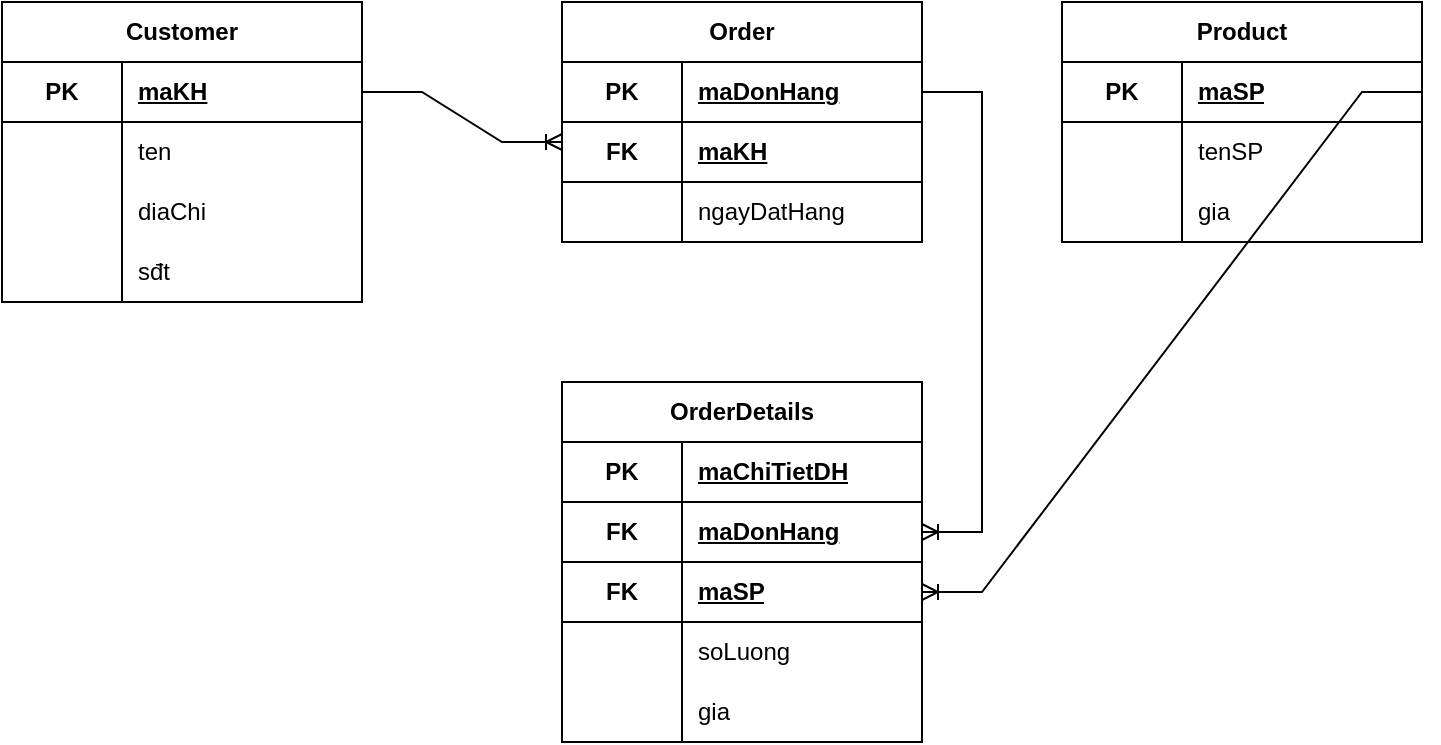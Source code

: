 <mxfile version="24.7.12">
  <diagram name="Trang-1" id="bHBpe2M_YSl1DFN6Xa8I">
    <mxGraphModel dx="197" dy="442" grid="1" gridSize="10" guides="1" tooltips="1" connect="1" arrows="1" fold="1" page="1" pageScale="1" pageWidth="827" pageHeight="1169" math="0" shadow="0">
      <root>
        <mxCell id="0" />
        <mxCell id="1" parent="0" />
        <mxCell id="QZ0iZuBzjurmkB56Ezrj-1" value="&lt;b&gt;Customer&lt;/b&gt;" style="shape=table;startSize=30;container=1;collapsible=1;childLayout=tableLayout;fixedRows=1;rowLines=0;fontStyle=0;align=center;resizeLast=1;html=1;whiteSpace=wrap;" parent="1" vertex="1">
          <mxGeometry x="60" y="80" width="180" height="150" as="geometry" />
        </mxCell>
        <mxCell id="QZ0iZuBzjurmkB56Ezrj-2" value="" style="shape=tableRow;horizontal=0;startSize=0;swimlaneHead=0;swimlaneBody=0;fillColor=none;collapsible=0;dropTarget=0;points=[[0,0.5],[1,0.5]];portConstraint=eastwest;top=0;left=0;right=0;bottom=0;html=1;" parent="QZ0iZuBzjurmkB56Ezrj-1" vertex="1">
          <mxGeometry y="30" width="180" height="30" as="geometry" />
        </mxCell>
        <mxCell id="QZ0iZuBzjurmkB56Ezrj-3" value="PK" style="shape=partialRectangle;connectable=0;fillColor=none;top=0;left=0;bottom=1;right=0;fontStyle=1;overflow=hidden;html=1;whiteSpace=wrap;" parent="QZ0iZuBzjurmkB56Ezrj-2" vertex="1">
          <mxGeometry width="60" height="30" as="geometry">
            <mxRectangle width="60" height="30" as="alternateBounds" />
          </mxGeometry>
        </mxCell>
        <mxCell id="QZ0iZuBzjurmkB56Ezrj-4" value="maKH" style="shape=partialRectangle;connectable=0;fillColor=none;top=0;left=0;bottom=1;right=0;align=left;spacingLeft=6;fontStyle=5;overflow=hidden;html=1;whiteSpace=wrap;" parent="QZ0iZuBzjurmkB56Ezrj-2" vertex="1">
          <mxGeometry x="60" width="120" height="30" as="geometry">
            <mxRectangle width="120" height="30" as="alternateBounds" />
          </mxGeometry>
        </mxCell>
        <mxCell id="QZ0iZuBzjurmkB56Ezrj-5" value="" style="shape=tableRow;horizontal=0;startSize=0;swimlaneHead=0;swimlaneBody=0;fillColor=none;collapsible=0;dropTarget=0;points=[[0,0.5],[1,0.5]];portConstraint=eastwest;top=0;left=0;right=0;bottom=0;html=1;" parent="QZ0iZuBzjurmkB56Ezrj-1" vertex="1">
          <mxGeometry y="60" width="180" height="30" as="geometry" />
        </mxCell>
        <mxCell id="QZ0iZuBzjurmkB56Ezrj-6" value="" style="shape=partialRectangle;connectable=0;fillColor=none;top=0;left=0;bottom=0;right=0;editable=1;overflow=hidden;html=1;whiteSpace=wrap;" parent="QZ0iZuBzjurmkB56Ezrj-5" vertex="1">
          <mxGeometry width="60" height="30" as="geometry">
            <mxRectangle width="60" height="30" as="alternateBounds" />
          </mxGeometry>
        </mxCell>
        <mxCell id="QZ0iZuBzjurmkB56Ezrj-7" value="ten" style="shape=partialRectangle;connectable=0;fillColor=none;top=0;left=0;bottom=0;right=0;align=left;spacingLeft=6;overflow=hidden;html=1;whiteSpace=wrap;" parent="QZ0iZuBzjurmkB56Ezrj-5" vertex="1">
          <mxGeometry x="60" width="120" height="30" as="geometry">
            <mxRectangle width="120" height="30" as="alternateBounds" />
          </mxGeometry>
        </mxCell>
        <mxCell id="QZ0iZuBzjurmkB56Ezrj-8" value="" style="shape=tableRow;horizontal=0;startSize=0;swimlaneHead=0;swimlaneBody=0;fillColor=none;collapsible=0;dropTarget=0;points=[[0,0.5],[1,0.5]];portConstraint=eastwest;top=0;left=0;right=0;bottom=0;html=1;" parent="QZ0iZuBzjurmkB56Ezrj-1" vertex="1">
          <mxGeometry y="90" width="180" height="30" as="geometry" />
        </mxCell>
        <mxCell id="QZ0iZuBzjurmkB56Ezrj-9" value="" style="shape=partialRectangle;connectable=0;fillColor=none;top=0;left=0;bottom=0;right=0;editable=1;overflow=hidden;html=1;whiteSpace=wrap;" parent="QZ0iZuBzjurmkB56Ezrj-8" vertex="1">
          <mxGeometry width="60" height="30" as="geometry">
            <mxRectangle width="60" height="30" as="alternateBounds" />
          </mxGeometry>
        </mxCell>
        <mxCell id="QZ0iZuBzjurmkB56Ezrj-10" value="diaChi" style="shape=partialRectangle;connectable=0;fillColor=none;top=0;left=0;bottom=0;right=0;align=left;spacingLeft=6;overflow=hidden;html=1;whiteSpace=wrap;" parent="QZ0iZuBzjurmkB56Ezrj-8" vertex="1">
          <mxGeometry x="60" width="120" height="30" as="geometry">
            <mxRectangle width="120" height="30" as="alternateBounds" />
          </mxGeometry>
        </mxCell>
        <mxCell id="QZ0iZuBzjurmkB56Ezrj-11" style="shape=tableRow;horizontal=0;startSize=0;swimlaneHead=0;swimlaneBody=0;fillColor=none;collapsible=0;dropTarget=0;points=[[0,0.5],[1,0.5]];portConstraint=eastwest;top=0;left=0;right=0;bottom=0;html=1;" parent="QZ0iZuBzjurmkB56Ezrj-1" vertex="1">
          <mxGeometry y="120" width="180" height="30" as="geometry" />
        </mxCell>
        <mxCell id="QZ0iZuBzjurmkB56Ezrj-12" style="shape=partialRectangle;connectable=0;fillColor=none;top=0;left=0;bottom=0;right=0;editable=1;overflow=hidden;html=1;whiteSpace=wrap;" parent="QZ0iZuBzjurmkB56Ezrj-11" vertex="1">
          <mxGeometry width="60" height="30" as="geometry">
            <mxRectangle width="60" height="30" as="alternateBounds" />
          </mxGeometry>
        </mxCell>
        <mxCell id="QZ0iZuBzjurmkB56Ezrj-13" value="sđt" style="shape=partialRectangle;connectable=0;fillColor=none;top=0;left=0;bottom=0;right=0;align=left;spacingLeft=6;overflow=hidden;html=1;whiteSpace=wrap;" parent="QZ0iZuBzjurmkB56Ezrj-11" vertex="1">
          <mxGeometry x="60" width="120" height="30" as="geometry">
            <mxRectangle width="120" height="30" as="alternateBounds" />
          </mxGeometry>
        </mxCell>
        <mxCell id="QZ0iZuBzjurmkB56Ezrj-14" value="&lt;b&gt;Order&lt;/b&gt;" style="shape=table;startSize=30;container=1;collapsible=1;childLayout=tableLayout;fixedRows=1;rowLines=0;fontStyle=0;align=center;resizeLast=1;html=1;whiteSpace=wrap;" parent="1" vertex="1">
          <mxGeometry x="340" y="80" width="180" height="120" as="geometry" />
        </mxCell>
        <mxCell id="QZ0iZuBzjurmkB56Ezrj-15" value="" style="shape=tableRow;horizontal=0;startSize=0;swimlaneHead=0;swimlaneBody=0;fillColor=none;collapsible=0;dropTarget=0;points=[[0,0.5],[1,0.5]];portConstraint=eastwest;top=0;left=0;right=0;bottom=0;html=1;" parent="QZ0iZuBzjurmkB56Ezrj-14" vertex="1">
          <mxGeometry y="30" width="180" height="30" as="geometry" />
        </mxCell>
        <mxCell id="QZ0iZuBzjurmkB56Ezrj-16" value="PK" style="shape=partialRectangle;connectable=0;fillColor=none;top=0;left=0;bottom=1;right=0;fontStyle=1;overflow=hidden;html=1;whiteSpace=wrap;" parent="QZ0iZuBzjurmkB56Ezrj-15" vertex="1">
          <mxGeometry width="60" height="30" as="geometry">
            <mxRectangle width="60" height="30" as="alternateBounds" />
          </mxGeometry>
        </mxCell>
        <mxCell id="QZ0iZuBzjurmkB56Ezrj-17" value="maDonHang" style="shape=partialRectangle;connectable=0;fillColor=none;top=0;left=0;bottom=1;right=0;align=left;spacingLeft=6;fontStyle=5;overflow=hidden;html=1;whiteSpace=wrap;" parent="QZ0iZuBzjurmkB56Ezrj-15" vertex="1">
          <mxGeometry x="60" width="120" height="30" as="geometry">
            <mxRectangle width="120" height="30" as="alternateBounds" />
          </mxGeometry>
        </mxCell>
        <mxCell id="QZ0iZuBzjurmkB56Ezrj-18" value="" style="shape=tableRow;horizontal=0;startSize=0;swimlaneHead=0;swimlaneBody=0;fillColor=none;collapsible=0;dropTarget=0;points=[[0,0.5],[1,0.5]];portConstraint=eastwest;top=0;left=0;right=0;bottom=0;html=1;" parent="QZ0iZuBzjurmkB56Ezrj-14" vertex="1">
          <mxGeometry y="60" width="180" height="30" as="geometry" />
        </mxCell>
        <mxCell id="QZ0iZuBzjurmkB56Ezrj-19" value="FK" style="shape=partialRectangle;connectable=0;fillColor=none;top=0;left=0;bottom=1;right=0;editable=1;overflow=hidden;html=1;whiteSpace=wrap;fontStyle=1" parent="QZ0iZuBzjurmkB56Ezrj-18" vertex="1">
          <mxGeometry width="60" height="30" as="geometry">
            <mxRectangle width="60" height="30" as="alternateBounds" />
          </mxGeometry>
        </mxCell>
        <mxCell id="QZ0iZuBzjurmkB56Ezrj-20" value="maKH" style="shape=partialRectangle;connectable=0;fillColor=none;top=0;left=0;bottom=1;right=0;align=left;spacingLeft=6;overflow=hidden;html=1;whiteSpace=wrap;fontStyle=5" parent="QZ0iZuBzjurmkB56Ezrj-18" vertex="1">
          <mxGeometry x="60" width="120" height="30" as="geometry">
            <mxRectangle width="120" height="30" as="alternateBounds" />
          </mxGeometry>
        </mxCell>
        <mxCell id="QZ0iZuBzjurmkB56Ezrj-21" value="" style="shape=tableRow;horizontal=0;startSize=0;swimlaneHead=0;swimlaneBody=0;fillColor=none;collapsible=0;dropTarget=0;points=[[0,0.5],[1,0.5]];portConstraint=eastwest;top=0;left=0;right=0;bottom=0;html=1;" parent="QZ0iZuBzjurmkB56Ezrj-14" vertex="1">
          <mxGeometry y="90" width="180" height="30" as="geometry" />
        </mxCell>
        <mxCell id="QZ0iZuBzjurmkB56Ezrj-22" value="" style="shape=partialRectangle;connectable=0;fillColor=none;top=0;left=0;bottom=0;right=0;editable=1;overflow=hidden;html=1;whiteSpace=wrap;" parent="QZ0iZuBzjurmkB56Ezrj-21" vertex="1">
          <mxGeometry width="60" height="30" as="geometry">
            <mxRectangle width="60" height="30" as="alternateBounds" />
          </mxGeometry>
        </mxCell>
        <mxCell id="QZ0iZuBzjurmkB56Ezrj-23" value="ngayDatHang" style="shape=partialRectangle;connectable=0;fillColor=none;top=0;left=0;bottom=0;right=0;align=left;spacingLeft=6;overflow=hidden;html=1;whiteSpace=wrap;" parent="QZ0iZuBzjurmkB56Ezrj-21" vertex="1">
          <mxGeometry x="60" width="120" height="30" as="geometry">
            <mxRectangle width="120" height="30" as="alternateBounds" />
          </mxGeometry>
        </mxCell>
        <mxCell id="QZ0iZuBzjurmkB56Ezrj-27" value="&lt;b&gt;Product&lt;/b&gt;" style="shape=table;startSize=30;container=1;collapsible=1;childLayout=tableLayout;fixedRows=1;rowLines=0;fontStyle=0;align=center;resizeLast=1;html=1;whiteSpace=wrap;" parent="1" vertex="1">
          <mxGeometry x="590" y="80" width="180" height="120" as="geometry" />
        </mxCell>
        <mxCell id="QZ0iZuBzjurmkB56Ezrj-28" value="" style="shape=tableRow;horizontal=0;startSize=0;swimlaneHead=0;swimlaneBody=0;fillColor=none;collapsible=0;dropTarget=0;points=[[0,0.5],[1,0.5]];portConstraint=eastwest;top=0;left=0;right=0;bottom=0;html=1;" parent="QZ0iZuBzjurmkB56Ezrj-27" vertex="1">
          <mxGeometry y="30" width="180" height="30" as="geometry" />
        </mxCell>
        <mxCell id="QZ0iZuBzjurmkB56Ezrj-29" value="PK" style="shape=partialRectangle;connectable=0;fillColor=none;top=0;left=0;bottom=1;right=0;fontStyle=1;overflow=hidden;html=1;whiteSpace=wrap;" parent="QZ0iZuBzjurmkB56Ezrj-28" vertex="1">
          <mxGeometry width="60" height="30" as="geometry">
            <mxRectangle width="60" height="30" as="alternateBounds" />
          </mxGeometry>
        </mxCell>
        <mxCell id="QZ0iZuBzjurmkB56Ezrj-30" value="maSP" style="shape=partialRectangle;connectable=0;fillColor=none;top=0;left=0;bottom=1;right=0;align=left;spacingLeft=6;fontStyle=5;overflow=hidden;html=1;whiteSpace=wrap;" parent="QZ0iZuBzjurmkB56Ezrj-28" vertex="1">
          <mxGeometry x="60" width="120" height="30" as="geometry">
            <mxRectangle width="120" height="30" as="alternateBounds" />
          </mxGeometry>
        </mxCell>
        <mxCell id="QZ0iZuBzjurmkB56Ezrj-31" value="" style="shape=tableRow;horizontal=0;startSize=0;swimlaneHead=0;swimlaneBody=0;fillColor=none;collapsible=0;dropTarget=0;points=[[0,0.5],[1,0.5]];portConstraint=eastwest;top=0;left=0;right=0;bottom=0;html=1;" parent="QZ0iZuBzjurmkB56Ezrj-27" vertex="1">
          <mxGeometry y="60" width="180" height="30" as="geometry" />
        </mxCell>
        <mxCell id="QZ0iZuBzjurmkB56Ezrj-32" value="" style="shape=partialRectangle;connectable=0;fillColor=none;top=0;left=0;bottom=0;right=0;editable=1;overflow=hidden;html=1;whiteSpace=wrap;" parent="QZ0iZuBzjurmkB56Ezrj-31" vertex="1">
          <mxGeometry width="60" height="30" as="geometry">
            <mxRectangle width="60" height="30" as="alternateBounds" />
          </mxGeometry>
        </mxCell>
        <mxCell id="QZ0iZuBzjurmkB56Ezrj-33" value="tenSP" style="shape=partialRectangle;connectable=0;fillColor=none;top=0;left=0;bottom=0;right=0;align=left;spacingLeft=6;overflow=hidden;html=1;whiteSpace=wrap;" parent="QZ0iZuBzjurmkB56Ezrj-31" vertex="1">
          <mxGeometry x="60" width="120" height="30" as="geometry">
            <mxRectangle width="120" height="30" as="alternateBounds" />
          </mxGeometry>
        </mxCell>
        <mxCell id="QZ0iZuBzjurmkB56Ezrj-34" value="" style="shape=tableRow;horizontal=0;startSize=0;swimlaneHead=0;swimlaneBody=0;fillColor=none;collapsible=0;dropTarget=0;points=[[0,0.5],[1,0.5]];portConstraint=eastwest;top=0;left=0;right=0;bottom=0;html=1;" parent="QZ0iZuBzjurmkB56Ezrj-27" vertex="1">
          <mxGeometry y="90" width="180" height="30" as="geometry" />
        </mxCell>
        <mxCell id="QZ0iZuBzjurmkB56Ezrj-35" value="" style="shape=partialRectangle;connectable=0;fillColor=none;top=0;left=0;bottom=0;right=0;editable=1;overflow=hidden;html=1;whiteSpace=wrap;" parent="QZ0iZuBzjurmkB56Ezrj-34" vertex="1">
          <mxGeometry width="60" height="30" as="geometry">
            <mxRectangle width="60" height="30" as="alternateBounds" />
          </mxGeometry>
        </mxCell>
        <mxCell id="QZ0iZuBzjurmkB56Ezrj-36" value="gia" style="shape=partialRectangle;connectable=0;fillColor=none;top=0;left=0;bottom=0;right=0;align=left;spacingLeft=6;overflow=hidden;html=1;whiteSpace=wrap;" parent="QZ0iZuBzjurmkB56Ezrj-34" vertex="1">
          <mxGeometry x="60" width="120" height="30" as="geometry">
            <mxRectangle width="120" height="30" as="alternateBounds" />
          </mxGeometry>
        </mxCell>
        <mxCell id="QZ0iZuBzjurmkB56Ezrj-37" value="&lt;b&gt;OrderDetails&lt;/b&gt;" style="shape=table;startSize=30;container=1;collapsible=1;childLayout=tableLayout;fixedRows=1;rowLines=0;fontStyle=0;align=center;resizeLast=1;html=1;whiteSpace=wrap;" parent="1" vertex="1">
          <mxGeometry x="340" y="270" width="180" height="180" as="geometry" />
        </mxCell>
        <mxCell id="QZ0iZuBzjurmkB56Ezrj-38" value="" style="shape=tableRow;horizontal=0;startSize=0;swimlaneHead=0;swimlaneBody=0;fillColor=none;collapsible=0;dropTarget=0;points=[[0,0.5],[1,0.5]];portConstraint=eastwest;top=0;left=0;right=0;bottom=0;html=1;" parent="QZ0iZuBzjurmkB56Ezrj-37" vertex="1">
          <mxGeometry y="30" width="180" height="30" as="geometry" />
        </mxCell>
        <mxCell id="QZ0iZuBzjurmkB56Ezrj-39" value="PK" style="shape=partialRectangle;connectable=0;fillColor=none;top=0;left=0;bottom=1;right=0;fontStyle=1;overflow=hidden;html=1;whiteSpace=wrap;" parent="QZ0iZuBzjurmkB56Ezrj-38" vertex="1">
          <mxGeometry width="60" height="30" as="geometry">
            <mxRectangle width="60" height="30" as="alternateBounds" />
          </mxGeometry>
        </mxCell>
        <mxCell id="QZ0iZuBzjurmkB56Ezrj-40" value="maChiTietDH" style="shape=partialRectangle;connectable=0;fillColor=none;top=0;left=0;bottom=1;right=0;align=left;spacingLeft=6;fontStyle=5;overflow=hidden;html=1;whiteSpace=wrap;" parent="QZ0iZuBzjurmkB56Ezrj-38" vertex="1">
          <mxGeometry x="60" width="120" height="30" as="geometry">
            <mxRectangle width="120" height="30" as="alternateBounds" />
          </mxGeometry>
        </mxCell>
        <mxCell id="QZ0iZuBzjurmkB56Ezrj-41" value="" style="shape=tableRow;horizontal=0;startSize=0;swimlaneHead=0;swimlaneBody=0;fillColor=none;collapsible=0;dropTarget=0;points=[[0,0.5],[1,0.5]];portConstraint=eastwest;top=0;left=0;right=0;bottom=0;html=1;" parent="QZ0iZuBzjurmkB56Ezrj-37" vertex="1">
          <mxGeometry y="60" width="180" height="30" as="geometry" />
        </mxCell>
        <mxCell id="QZ0iZuBzjurmkB56Ezrj-42" value="FK" style="shape=partialRectangle;connectable=0;fillColor=none;top=0;left=0;bottom=1;right=0;editable=1;overflow=hidden;html=1;whiteSpace=wrap;fontStyle=1" parent="QZ0iZuBzjurmkB56Ezrj-41" vertex="1">
          <mxGeometry width="60" height="30" as="geometry">
            <mxRectangle width="60" height="30" as="alternateBounds" />
          </mxGeometry>
        </mxCell>
        <mxCell id="QZ0iZuBzjurmkB56Ezrj-43" value="maDonHang" style="shape=partialRectangle;connectable=0;fillColor=none;top=0;left=0;bottom=1;right=0;align=left;spacingLeft=6;overflow=hidden;html=1;whiteSpace=wrap;fontStyle=5" parent="QZ0iZuBzjurmkB56Ezrj-41" vertex="1">
          <mxGeometry x="60" width="120" height="30" as="geometry">
            <mxRectangle width="120" height="30" as="alternateBounds" />
          </mxGeometry>
        </mxCell>
        <mxCell id="QZ0iZuBzjurmkB56Ezrj-44" value="" style="shape=tableRow;horizontal=0;startSize=0;swimlaneHead=0;swimlaneBody=0;fillColor=none;collapsible=0;dropTarget=0;points=[[0,0.5],[1,0.5]];portConstraint=eastwest;top=0;left=0;right=0;bottom=0;html=1;" parent="QZ0iZuBzjurmkB56Ezrj-37" vertex="1">
          <mxGeometry y="90" width="180" height="30" as="geometry" />
        </mxCell>
        <mxCell id="QZ0iZuBzjurmkB56Ezrj-45" value="FK" style="shape=partialRectangle;connectable=0;fillColor=none;top=0;left=0;bottom=1;right=0;editable=1;overflow=hidden;html=1;whiteSpace=wrap;fontStyle=1" parent="QZ0iZuBzjurmkB56Ezrj-44" vertex="1">
          <mxGeometry width="60" height="30" as="geometry">
            <mxRectangle width="60" height="30" as="alternateBounds" />
          </mxGeometry>
        </mxCell>
        <mxCell id="QZ0iZuBzjurmkB56Ezrj-46" value="maSP" style="shape=partialRectangle;connectable=0;fillColor=none;top=0;left=0;bottom=1;right=0;align=left;spacingLeft=6;overflow=hidden;html=1;whiteSpace=wrap;fontStyle=5" parent="QZ0iZuBzjurmkB56Ezrj-44" vertex="1">
          <mxGeometry x="60" width="120" height="30" as="geometry">
            <mxRectangle width="120" height="30" as="alternateBounds" />
          </mxGeometry>
        </mxCell>
        <mxCell id="QZ0iZuBzjurmkB56Ezrj-47" style="shape=tableRow;horizontal=0;startSize=0;swimlaneHead=0;swimlaneBody=0;fillColor=none;collapsible=0;dropTarget=0;points=[[0,0.5],[1,0.5]];portConstraint=eastwest;top=0;left=0;right=0;bottom=0;html=1;" parent="QZ0iZuBzjurmkB56Ezrj-37" vertex="1">
          <mxGeometry y="120" width="180" height="30" as="geometry" />
        </mxCell>
        <mxCell id="QZ0iZuBzjurmkB56Ezrj-48" style="shape=partialRectangle;connectable=0;fillColor=none;top=0;left=0;bottom=0;right=0;editable=1;overflow=hidden;html=1;whiteSpace=wrap;" parent="QZ0iZuBzjurmkB56Ezrj-47" vertex="1">
          <mxGeometry width="60" height="30" as="geometry">
            <mxRectangle width="60" height="30" as="alternateBounds" />
          </mxGeometry>
        </mxCell>
        <mxCell id="QZ0iZuBzjurmkB56Ezrj-49" value="soLuong" style="shape=partialRectangle;connectable=0;fillColor=none;top=0;left=0;bottom=0;right=0;align=left;spacingLeft=6;overflow=hidden;html=1;whiteSpace=wrap;" parent="QZ0iZuBzjurmkB56Ezrj-47" vertex="1">
          <mxGeometry x="60" width="120" height="30" as="geometry">
            <mxRectangle width="120" height="30" as="alternateBounds" />
          </mxGeometry>
        </mxCell>
        <mxCell id="QZ0iZuBzjurmkB56Ezrj-50" style="shape=tableRow;horizontal=0;startSize=0;swimlaneHead=0;swimlaneBody=0;fillColor=none;collapsible=0;dropTarget=0;points=[[0,0.5],[1,0.5]];portConstraint=eastwest;top=0;left=0;right=0;bottom=0;html=1;" parent="QZ0iZuBzjurmkB56Ezrj-37" vertex="1">
          <mxGeometry y="150" width="180" height="30" as="geometry" />
        </mxCell>
        <mxCell id="QZ0iZuBzjurmkB56Ezrj-51" style="shape=partialRectangle;connectable=0;fillColor=none;top=0;left=0;bottom=0;right=0;editable=1;overflow=hidden;html=1;whiteSpace=wrap;" parent="QZ0iZuBzjurmkB56Ezrj-50" vertex="1">
          <mxGeometry width="60" height="30" as="geometry">
            <mxRectangle width="60" height="30" as="alternateBounds" />
          </mxGeometry>
        </mxCell>
        <mxCell id="QZ0iZuBzjurmkB56Ezrj-52" value="gia" style="shape=partialRectangle;connectable=0;fillColor=none;top=0;left=0;bottom=0;right=0;align=left;spacingLeft=6;overflow=hidden;html=1;whiteSpace=wrap;" parent="QZ0iZuBzjurmkB56Ezrj-50" vertex="1">
          <mxGeometry x="60" width="120" height="30" as="geometry">
            <mxRectangle width="120" height="30" as="alternateBounds" />
          </mxGeometry>
        </mxCell>
        <mxCell id="QZ0iZuBzjurmkB56Ezrj-53" value="" style="edgeStyle=entityRelationEdgeStyle;fontSize=12;html=1;endArrow=ERoneToMany;rounded=0;exitX=1;exitY=0.5;exitDx=0;exitDy=0;" parent="1" source="QZ0iZuBzjurmkB56Ezrj-2" edge="1">
          <mxGeometry width="100" height="100" relative="1" as="geometry">
            <mxPoint x="360" y="280" as="sourcePoint" />
            <mxPoint x="340" y="150" as="targetPoint" />
          </mxGeometry>
        </mxCell>
        <mxCell id="QZ0iZuBzjurmkB56Ezrj-54" value="" style="edgeStyle=entityRelationEdgeStyle;fontSize=12;html=1;endArrow=ERoneToMany;rounded=0;exitX=1;exitY=0.5;exitDx=0;exitDy=0;entryX=1;entryY=0.5;entryDx=0;entryDy=0;" parent="1" source="QZ0iZuBzjurmkB56Ezrj-15" target="QZ0iZuBzjurmkB56Ezrj-41" edge="1">
          <mxGeometry width="100" height="100" relative="1" as="geometry">
            <mxPoint x="360" y="280" as="sourcePoint" />
            <mxPoint x="460" y="180" as="targetPoint" />
          </mxGeometry>
        </mxCell>
        <mxCell id="QZ0iZuBzjurmkB56Ezrj-55" value="" style="edgeStyle=entityRelationEdgeStyle;fontSize=12;html=1;endArrow=ERoneToMany;rounded=0;exitX=1;exitY=0.5;exitDx=0;exitDy=0;entryX=1;entryY=0.5;entryDx=0;entryDy=0;" parent="1" source="QZ0iZuBzjurmkB56Ezrj-28" target="QZ0iZuBzjurmkB56Ezrj-44" edge="1">
          <mxGeometry width="100" height="100" relative="1" as="geometry">
            <mxPoint x="850" y="190" as="sourcePoint" />
            <mxPoint x="600" y="440" as="targetPoint" />
            <Array as="points">
              <mxPoint x="870" y="355" />
              <mxPoint x="660" y="270" />
              <mxPoint x="750" y="335" />
            </Array>
          </mxGeometry>
        </mxCell>
      </root>
    </mxGraphModel>
  </diagram>
</mxfile>
